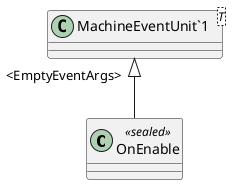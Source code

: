@startuml
class OnEnable <<sealed>> {
}
class "MachineEventUnit`1"<T> {
}
"MachineEventUnit`1" "<EmptyEventArgs>" <|-- OnEnable
@enduml
